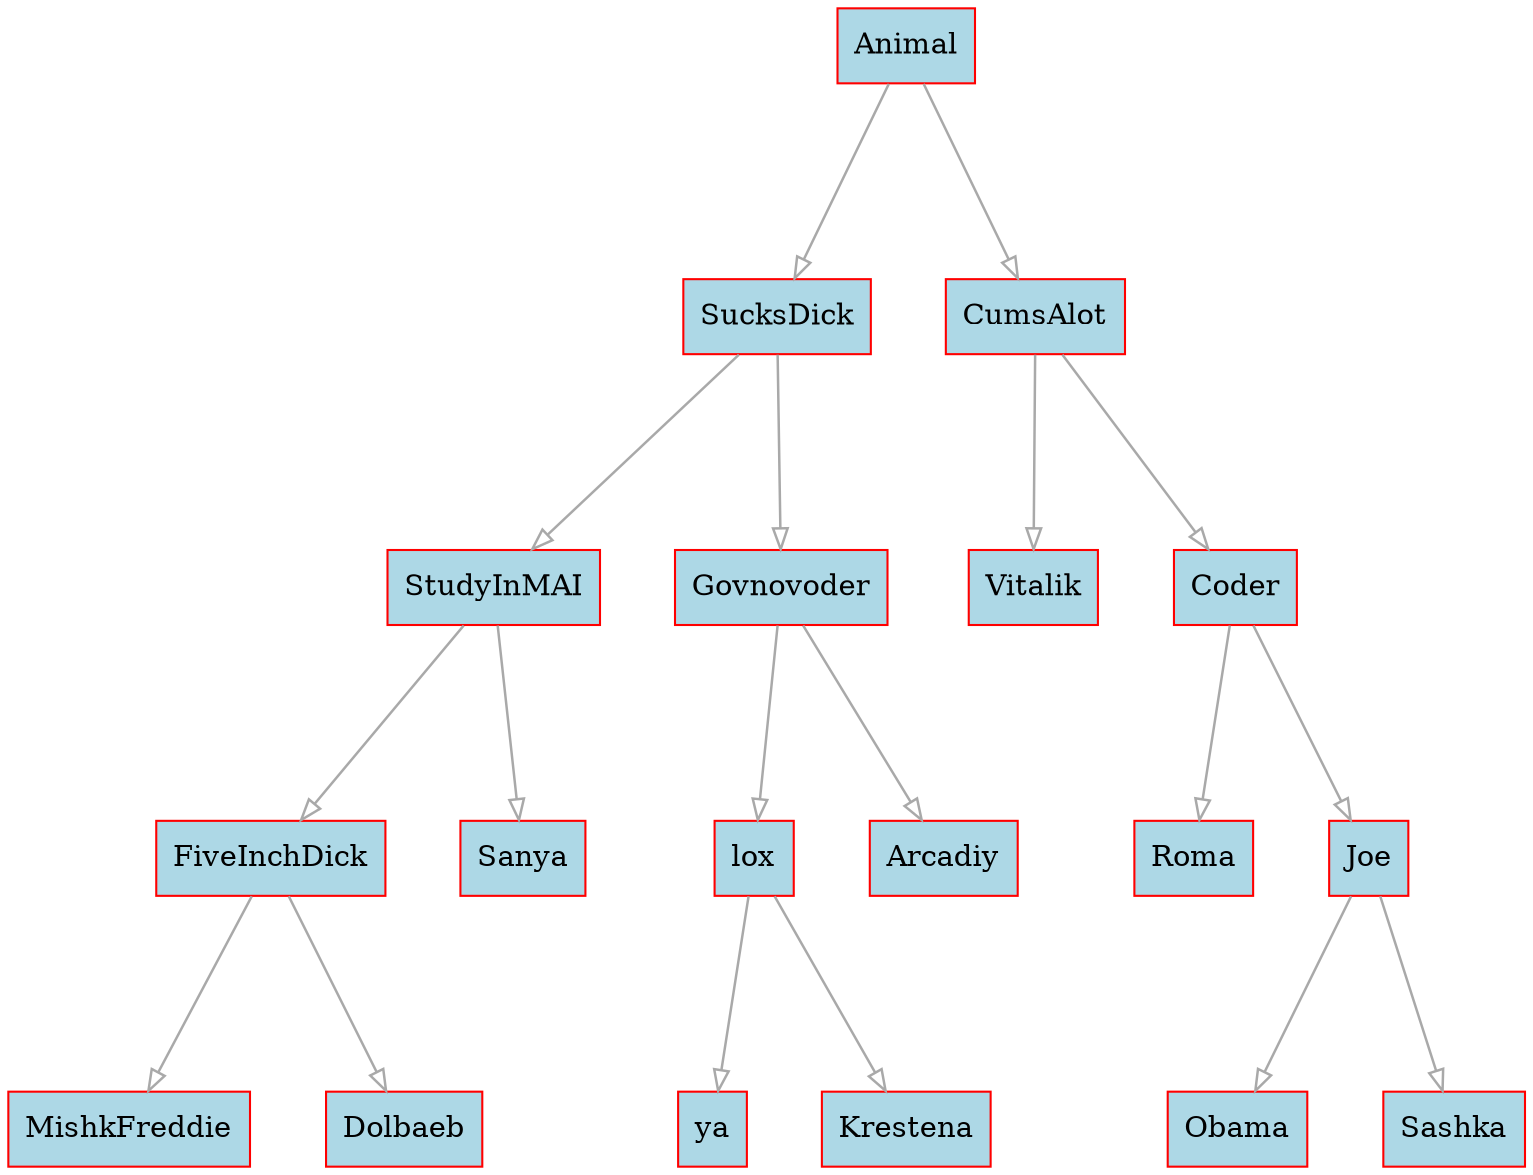 
    digraph g {
        dpi      = 200;
        fontname = "Comic Sans MS";
        fontsize = 20;
        rankdir   =  TB;
        edge [color = darkgrey, arrowhead = onormal, arrowsize = 1, penwidth = 1.2]
        graph[fillcolor = lightgreen, ranksep = 1.3, nodesep = 0.5,
        style = "rounded, filled",color = green, penwidth = 2]

    Node0000000000e524b0[shape=rectangle, color="red", width=0.2, style="filled",fillcolor="lightblue", label="Animal"] 
 
Node0000000000e52550[shape=rectangle, color="red", width=0.2, style="filled",fillcolor="lightblue", label="SucksDick"] 
 
Node0000000000e525f0[shape=rectangle, color="red", width=0.2, style="filled",fillcolor="lightblue", label="StudyInMAI"] 
 
Node0000000000e52690[shape=rectangle, color="red", width=0.2, style="filled",fillcolor="lightblue", label="FiveInchDick"] 
 
Node0000000000e526c0[shape=rectangle, color="red", width=0.2, style="filled",fillcolor="lightblue", label="MishkFreddie"] 
 
Node0000000000e526f0[shape=rectangle, color="red", width=0.2, style="filled",fillcolor="lightblue", label="Dolbaeb"] 
 
Node0000000000e579f0[shape=rectangle, color="red", width=0.2, style="filled",fillcolor="lightblue", label="Sanya"] 
 
Node0000000000e57a90[shape=rectangle, color="red", width=0.2, style="filled",fillcolor="lightblue", label="Govnovoder"] 
 
Node0000000000e57b30[shape=rectangle, color="red", width=0.2, style="filled",fillcolor="lightblue", label="lox"] 
 
Node0000000000e57bd0[shape=rectangle, color="red", width=0.2, style="filled",fillcolor="lightblue", label="ya"] 
 
Node0000000000e57c70[shape=rectangle, color="red", width=0.2, style="filled",fillcolor="lightblue", label="Krestena"] 
 
Node0000000000e57d10[shape=rectangle, color="red", width=0.2, style="filled",fillcolor="lightblue", label="Arcadiy"] 
 
Node0000000000e57db0[shape=rectangle, color="red", width=0.2, style="filled",fillcolor="lightblue", label="CumsAlot"] 
 
Node0000000000e57e50[shape=rectangle, color="red", width=0.2, style="filled",fillcolor="lightblue", label="Vitalik"] 
 
Node0000000000e581e0[shape=rectangle, color="red", width=0.2, style="filled",fillcolor="lightblue", label="Coder"] 
 
Node0000000000e58000[shape=rectangle, color="red", width=0.2, style="filled",fillcolor="lightblue", label="Roma"] 
 
Node0000000000e57f40[shape=rectangle, color="red", width=0.2, style="filled",fillcolor="lightblue", label="Joe"] 
 
Node0000000000e57fa0[shape=rectangle, color="red", width=0.2, style="filled",fillcolor="lightblue", label="Obama"] 
 
Node0000000000e57fd0[shape=rectangle, color="red", width=0.2, style="filled",fillcolor="lightblue", label="Sashka"] 
 
Node0000000000e524b0->Node0000000000e52550
Node0000000000e52550->Node0000000000e525f0
Node0000000000e525f0->Node0000000000e52690
Node0000000000e52690->Node0000000000e526c0
Node0000000000e52690->Node0000000000e526f0
Node0000000000e525f0->Node0000000000e579f0
Node0000000000e52550->Node0000000000e57a90
Node0000000000e57a90->Node0000000000e57b30
Node0000000000e57b30->Node0000000000e57bd0
Node0000000000e57b30->Node0000000000e57c70
Node0000000000e57a90->Node0000000000e57d10
Node0000000000e524b0->Node0000000000e57db0
Node0000000000e57db0->Node0000000000e57e50
Node0000000000e57db0->Node0000000000e581e0
Node0000000000e581e0->Node0000000000e58000
Node0000000000e581e0->Node0000000000e57f40
Node0000000000e57f40->Node0000000000e57fa0
Node0000000000e57f40->Node0000000000e57fd0
}
